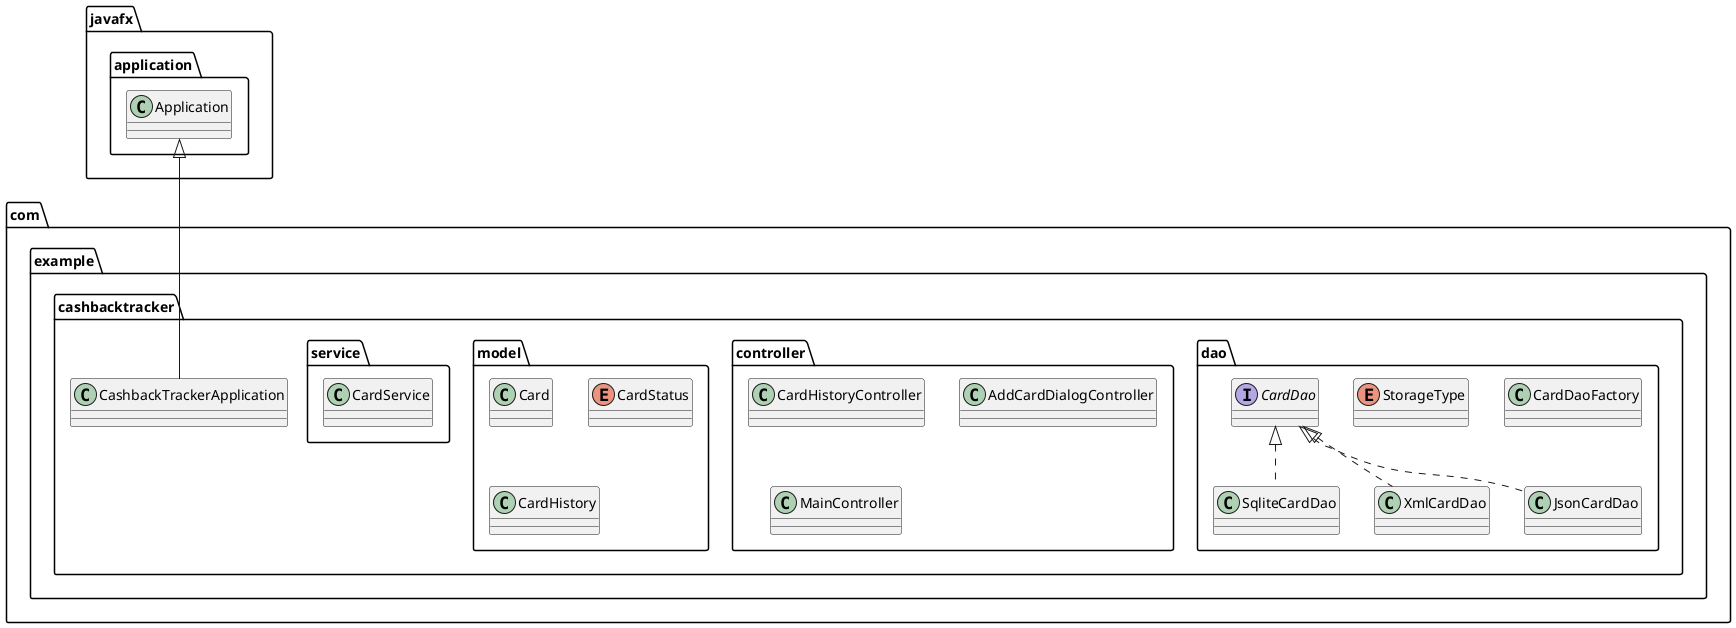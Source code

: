 @startuml
class com.example.cashbacktracker.CashbackTrackerApplication {
}

class com.example.cashbacktracker.dao.SqliteCardDao {
}


class com.example.cashbacktracker.dao.XmlCardDao {
}


class com.example.cashbacktracker.dao.JsonCardDao {
}


class com.example.cashbacktracker.controller.CardHistoryController {
}


class com.example.cashbacktracker.controller.AddCardDialogController {
}


class com.example.cashbacktracker.dao.CardDaoFactory {
}


enum com.example.cashbacktracker.dao.StorageType {
}

class com.example.cashbacktracker.controller.MainController {
}


class com.example.cashbacktracker.model.Card {
}


enum com.example.cashbacktracker.model.CardStatus {
}


class com.example.cashbacktracker.model.CardHistory {
}

class com.example.cashbacktracker.service.CardService {
}


interface com.example.cashbacktracker.dao.CardDao {
}



javafx.application.Application <|-- com.example.cashbacktracker.CashbackTrackerApplication
com.example.cashbacktracker.dao.CardDao <|.. com.example.cashbacktracker.dao.SqliteCardDao
com.example.cashbacktracker.dao.CardDao <|.. com.example.cashbacktracker.dao.XmlCardDao
com.example.cashbacktracker.dao.CardDao <|.. com.example.cashbacktracker.dao.JsonCardDao
@enduml